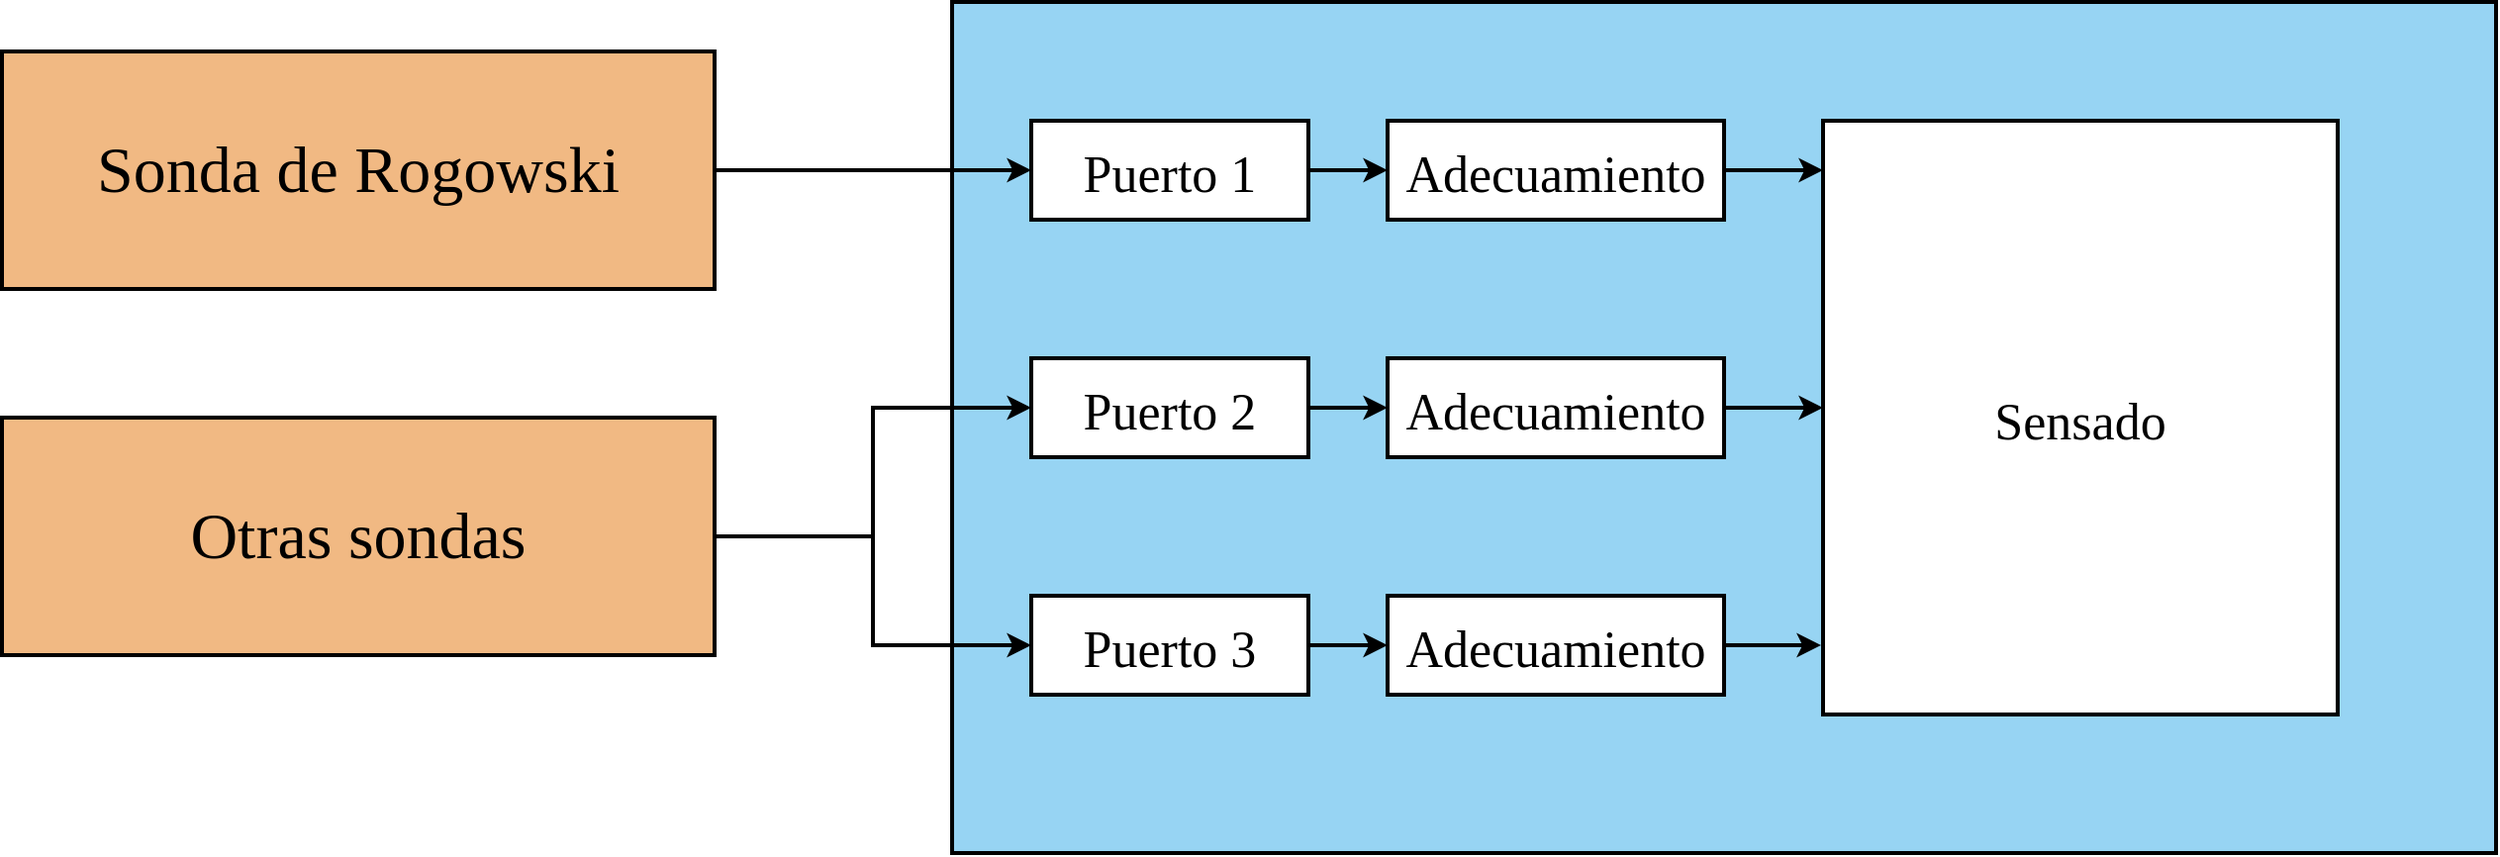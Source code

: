 <mxfile version="14.9.4" type="device"><diagram id="C5RBs43oDa-KdzZeNtuy" name="Page-1"><mxGraphModel dx="3327" dy="867" grid="1" gridSize="10" guides="1" tooltips="1" connect="1" arrows="1" fold="1" page="1" pageScale="1" pageWidth="827" pageHeight="1169" math="0" shadow="0"><root><mxCell id="WIyWlLk6GJQsqaUBKTNV-0"/><mxCell id="WIyWlLk6GJQsqaUBKTNV-1" parent="WIyWlLk6GJQsqaUBKTNV-0"/><mxCell id="tAbX_fcWnE2H-wRfO4_A-1" value="" style="whiteSpace=wrap;fontSize=33;glass=0;strokeWidth=2;shadow=0;fontStyle=0;html=1;fontFamily=CMU Serif;fillColor=#61bdeda7;" parent="WIyWlLk6GJQsqaUBKTNV-1" vertex="1"><mxGeometry x="-600" y="360" width="780" height="430" as="geometry"/></mxCell><mxCell id="RKtZ_AdkLL0JawVx6NaX-10" style="edgeStyle=orthogonalEdgeStyle;rounded=0;orthogonalLoop=1;jettySize=auto;html=1;entryX=0;entryY=0.5;entryDx=0;entryDy=0;strokeWidth=2;" edge="1" parent="WIyWlLk6GJQsqaUBKTNV-1" source="tAbX_fcWnE2H-wRfO4_A-5" target="RKtZ_AdkLL0JawVx6NaX-0"><mxGeometry relative="1" as="geometry"/></mxCell><mxCell id="tAbX_fcWnE2H-wRfO4_A-5" value="Sonda de Rogowski" style="whiteSpace=wrap;fontSize=33;glass=0;strokeWidth=2;shadow=0;fontStyle=0;html=1;fontFamily=CMU Serif;fillColor=#eda661c7;" parent="WIyWlLk6GJQsqaUBKTNV-1" vertex="1"><mxGeometry x="-1080" y="385" width="360" height="120" as="geometry"/></mxCell><mxCell id="RKtZ_AdkLL0JawVx6NaX-11" style="edgeStyle=orthogonalEdgeStyle;rounded=0;orthogonalLoop=1;jettySize=auto;html=1;entryX=0;entryY=0.5;entryDx=0;entryDy=0;strokeWidth=2;" edge="1" parent="WIyWlLk6GJQsqaUBKTNV-1" source="y90x9qq5dIQfjDUmcEXZ-6" target="RKtZ_AdkLL0JawVx6NaX-1"><mxGeometry relative="1" as="geometry"/></mxCell><mxCell id="RKtZ_AdkLL0JawVx6NaX-12" style="edgeStyle=orthogonalEdgeStyle;rounded=0;orthogonalLoop=1;jettySize=auto;html=1;entryX=0;entryY=0.5;entryDx=0;entryDy=0;strokeWidth=2;" edge="1" parent="WIyWlLk6GJQsqaUBKTNV-1" source="y90x9qq5dIQfjDUmcEXZ-6" target="RKtZ_AdkLL0JawVx6NaX-3"><mxGeometry relative="1" as="geometry"/></mxCell><mxCell id="y90x9qq5dIQfjDUmcEXZ-6" value="Otras sondas" style="whiteSpace=wrap;fontSize=33;glass=0;strokeWidth=2;shadow=0;fontStyle=0;html=1;fontFamily=CMU Serif;fillColor=#eda661c7;" parent="WIyWlLk6GJQsqaUBKTNV-1" vertex="1"><mxGeometry x="-1080" y="570" width="360" height="120" as="geometry"/></mxCell><mxCell id="RKtZ_AdkLL0JawVx6NaX-15" style="edgeStyle=orthogonalEdgeStyle;rounded=0;orthogonalLoop=1;jettySize=auto;html=1;exitX=1;exitY=0.5;exitDx=0;exitDy=0;strokeWidth=2;" edge="1" parent="WIyWlLk6GJQsqaUBKTNV-1" source="RKtZ_AdkLL0JawVx6NaX-0" target="RKtZ_AdkLL0JawVx6NaX-6"><mxGeometry relative="1" as="geometry"/></mxCell><mxCell id="RKtZ_AdkLL0JawVx6NaX-0" value="&lt;font style=&quot;font-size: 26px&quot;&gt;Puerto 1&lt;/font&gt;" style="whiteSpace=wrap;fontSize=33;glass=0;strokeWidth=2;shadow=0;fontStyle=0;html=1;fontFamily=CMU Serif;" vertex="1" parent="WIyWlLk6GJQsqaUBKTNV-1"><mxGeometry x="-560" y="420" width="140" height="50" as="geometry"/></mxCell><mxCell id="RKtZ_AdkLL0JawVx6NaX-16" style="edgeStyle=orthogonalEdgeStyle;rounded=0;orthogonalLoop=1;jettySize=auto;html=1;exitX=1;exitY=0.5;exitDx=0;exitDy=0;entryX=0;entryY=0.5;entryDx=0;entryDy=0;strokeWidth=2;" edge="1" parent="WIyWlLk6GJQsqaUBKTNV-1" source="RKtZ_AdkLL0JawVx6NaX-1" target="RKtZ_AdkLL0JawVx6NaX-7"><mxGeometry relative="1" as="geometry"/></mxCell><mxCell id="RKtZ_AdkLL0JawVx6NaX-1" value="&lt;font style=&quot;font-size: 26px&quot;&gt;Puerto 2&lt;/font&gt;" style="whiteSpace=wrap;fontSize=33;glass=0;strokeWidth=2;shadow=0;fontStyle=0;html=1;fontFamily=CMU Serif;" vertex="1" parent="WIyWlLk6GJQsqaUBKTNV-1"><mxGeometry x="-560" y="540" width="140" height="50" as="geometry"/></mxCell><mxCell id="RKtZ_AdkLL0JawVx6NaX-17" style="edgeStyle=orthogonalEdgeStyle;rounded=0;orthogonalLoop=1;jettySize=auto;html=1;exitX=1;exitY=0.5;exitDx=0;exitDy=0;entryX=0;entryY=0.5;entryDx=0;entryDy=0;strokeWidth=2;" edge="1" parent="WIyWlLk6GJQsqaUBKTNV-1" source="RKtZ_AdkLL0JawVx6NaX-3" target="RKtZ_AdkLL0JawVx6NaX-8"><mxGeometry relative="1" as="geometry"/></mxCell><mxCell id="RKtZ_AdkLL0JawVx6NaX-3" value="&lt;font style=&quot;font-size: 26px&quot;&gt;Puerto 3&lt;/font&gt;" style="whiteSpace=wrap;fontSize=33;glass=0;strokeWidth=2;shadow=0;fontStyle=0;html=1;fontFamily=CMU Serif;" vertex="1" parent="WIyWlLk6GJQsqaUBKTNV-1"><mxGeometry x="-560" y="660" width="140" height="50" as="geometry"/></mxCell><mxCell id="RKtZ_AdkLL0JawVx6NaX-19" style="edgeStyle=orthogonalEdgeStyle;rounded=0;orthogonalLoop=1;jettySize=auto;html=1;strokeWidth=2;" edge="1" parent="WIyWlLk6GJQsqaUBKTNV-1" source="RKtZ_AdkLL0JawVx6NaX-6"><mxGeometry relative="1" as="geometry"><mxPoint x="-160" y="445" as="targetPoint"/></mxGeometry></mxCell><mxCell id="RKtZ_AdkLL0JawVx6NaX-6" value="&lt;font style=&quot;font-size: 26px&quot;&gt;Adecuamiento&lt;/font&gt;" style="whiteSpace=wrap;fontSize=33;glass=0;strokeWidth=2;shadow=0;fontStyle=0;html=1;fontFamily=CMU Serif;" vertex="1" parent="WIyWlLk6GJQsqaUBKTNV-1"><mxGeometry x="-380" y="420" width="170" height="50" as="geometry"/></mxCell><mxCell id="RKtZ_AdkLL0JawVx6NaX-27" value="" style="edgeStyle=orthogonalEdgeStyle;rounded=0;orthogonalLoop=1;jettySize=auto;html=1;strokeWidth=2;" edge="1" parent="WIyWlLk6GJQsqaUBKTNV-1" source="RKtZ_AdkLL0JawVx6NaX-7"><mxGeometry relative="1" as="geometry"><mxPoint x="-160" y="565" as="targetPoint"/></mxGeometry></mxCell><mxCell id="RKtZ_AdkLL0JawVx6NaX-7" value="&lt;font style=&quot;font-size: 26px&quot;&gt;Adecuamiento&lt;/font&gt;" style="whiteSpace=wrap;fontSize=33;glass=0;strokeWidth=2;shadow=0;fontStyle=0;html=1;fontFamily=CMU Serif;" vertex="1" parent="WIyWlLk6GJQsqaUBKTNV-1"><mxGeometry x="-380" y="540" width="170" height="50" as="geometry"/></mxCell><mxCell id="RKtZ_AdkLL0JawVx6NaX-21" style="edgeStyle=orthogonalEdgeStyle;rounded=0;orthogonalLoop=1;jettySize=auto;html=1;strokeWidth=2;" edge="1" parent="WIyWlLk6GJQsqaUBKTNV-1" source="RKtZ_AdkLL0JawVx6NaX-8"><mxGeometry relative="1" as="geometry"><mxPoint x="-161" y="685" as="targetPoint"/></mxGeometry></mxCell><mxCell id="RKtZ_AdkLL0JawVx6NaX-8" value="&lt;font style=&quot;font-size: 26px&quot;&gt;Adecuamiento&lt;/font&gt;" style="whiteSpace=wrap;fontSize=33;glass=0;strokeWidth=2;shadow=0;fontStyle=0;html=1;fontFamily=CMU Serif;" vertex="1" parent="WIyWlLk6GJQsqaUBKTNV-1"><mxGeometry x="-380" y="660" width="170" height="50" as="geometry"/></mxCell><mxCell id="RKtZ_AdkLL0JawVx6NaX-14" value="&lt;font style=&quot;font-size: 26px&quot;&gt;Sensado&lt;/font&gt;" style="whiteSpace=wrap;fontSize=33;glass=0;strokeWidth=2;shadow=0;fontStyle=0;html=1;fontFamily=CMU Serif;" vertex="1" parent="WIyWlLk6GJQsqaUBKTNV-1"><mxGeometry x="-160" y="420" width="260" height="300" as="geometry"/></mxCell></root></mxGraphModel></diagram></mxfile>